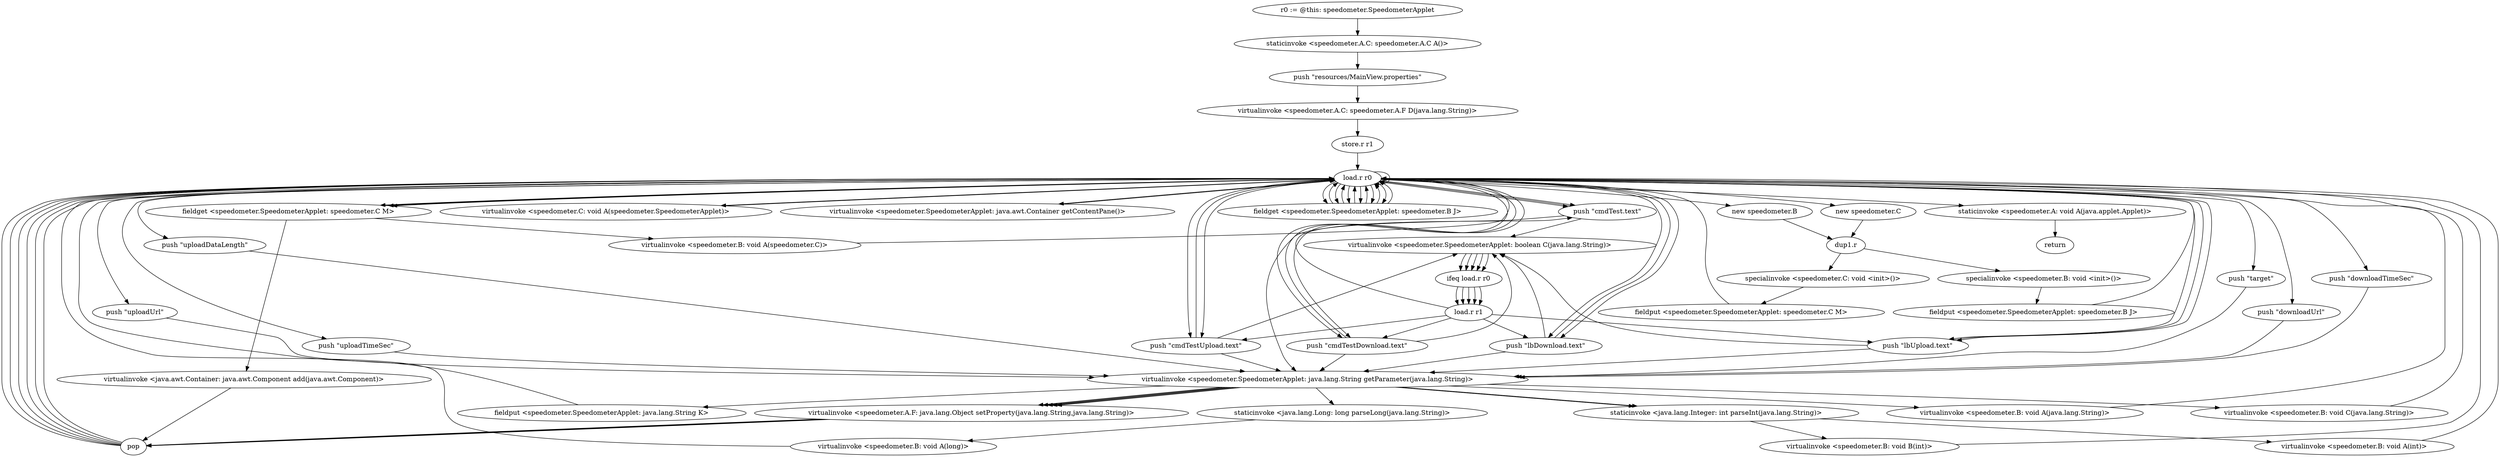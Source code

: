 digraph "" {
    "r0 := @this: speedometer.SpeedometerApplet"
    "staticinvoke <speedometer.A.C: speedometer.A.C A()>"
    "r0 := @this: speedometer.SpeedometerApplet"->"staticinvoke <speedometer.A.C: speedometer.A.C A()>";
    "push \"resources/MainView.properties\""
    "staticinvoke <speedometer.A.C: speedometer.A.C A()>"->"push \"resources/MainView.properties\"";
    "virtualinvoke <speedometer.A.C: speedometer.A.F D(java.lang.String)>"
    "push \"resources/MainView.properties\""->"virtualinvoke <speedometer.A.C: speedometer.A.F D(java.lang.String)>";
    "store.r r1"
    "virtualinvoke <speedometer.A.C: speedometer.A.F D(java.lang.String)>"->"store.r r1";
    "load.r r0"
    "store.r r1"->"load.r r0";
    "push \"cmdTest.text\""
    "load.r r0"->"push \"cmdTest.text\"";
    "virtualinvoke <speedometer.SpeedometerApplet: boolean C(java.lang.String)>"
    "push \"cmdTest.text\""->"virtualinvoke <speedometer.SpeedometerApplet: boolean C(java.lang.String)>";
    "ifeq load.r r0"
    "virtualinvoke <speedometer.SpeedometerApplet: boolean C(java.lang.String)>"->"ifeq load.r r0";
    "load.r r1"
    "ifeq load.r r0"->"load.r r1";
    "load.r r1"->"push \"cmdTest.text\"";
    "push \"cmdTest.text\""->"load.r r0";
    "load.r r0"->"push \"cmdTest.text\"";
    "virtualinvoke <speedometer.SpeedometerApplet: java.lang.String getParameter(java.lang.String)>"
    "push \"cmdTest.text\""->"virtualinvoke <speedometer.SpeedometerApplet: java.lang.String getParameter(java.lang.String)>";
    "virtualinvoke <speedometer.A.F: java.lang.Object setProperty(java.lang.String,java.lang.String)>"
    "virtualinvoke <speedometer.SpeedometerApplet: java.lang.String getParameter(java.lang.String)>"->"virtualinvoke <speedometer.A.F: java.lang.Object setProperty(java.lang.String,java.lang.String)>";
    "pop"
    "virtualinvoke <speedometer.A.F: java.lang.Object setProperty(java.lang.String,java.lang.String)>"->"pop";
    "pop"->"load.r r0";
    "push \"cmdTestUpload.text\""
    "load.r r0"->"push \"cmdTestUpload.text\"";
    "push \"cmdTestUpload.text\""->"virtualinvoke <speedometer.SpeedometerApplet: boolean C(java.lang.String)>";
    "virtualinvoke <speedometer.SpeedometerApplet: boolean C(java.lang.String)>"->"ifeq load.r r0";
    "ifeq load.r r0"->"load.r r1";
    "load.r r1"->"push \"cmdTestUpload.text\"";
    "push \"cmdTestUpload.text\""->"load.r r0";
    "load.r r0"->"push \"cmdTestUpload.text\"";
    "push \"cmdTestUpload.text\""->"virtualinvoke <speedometer.SpeedometerApplet: java.lang.String getParameter(java.lang.String)>";
    "virtualinvoke <speedometer.SpeedometerApplet: java.lang.String getParameter(java.lang.String)>"->"virtualinvoke <speedometer.A.F: java.lang.Object setProperty(java.lang.String,java.lang.String)>";
    "virtualinvoke <speedometer.A.F: java.lang.Object setProperty(java.lang.String,java.lang.String)>"->"pop";
    "pop"->"load.r r0";
    "push \"cmdTestDownload.text\""
    "load.r r0"->"push \"cmdTestDownload.text\"";
    "push \"cmdTestDownload.text\""->"virtualinvoke <speedometer.SpeedometerApplet: boolean C(java.lang.String)>";
    "virtualinvoke <speedometer.SpeedometerApplet: boolean C(java.lang.String)>"->"ifeq load.r r0";
    "ifeq load.r r0"->"load.r r1";
    "load.r r1"->"push \"cmdTestDownload.text\"";
    "push \"cmdTestDownload.text\""->"load.r r0";
    "load.r r0"->"push \"cmdTestDownload.text\"";
    "push \"cmdTestDownload.text\""->"virtualinvoke <speedometer.SpeedometerApplet: java.lang.String getParameter(java.lang.String)>";
    "virtualinvoke <speedometer.SpeedometerApplet: java.lang.String getParameter(java.lang.String)>"->"virtualinvoke <speedometer.A.F: java.lang.Object setProperty(java.lang.String,java.lang.String)>";
    "virtualinvoke <speedometer.A.F: java.lang.Object setProperty(java.lang.String,java.lang.String)>"->"pop";
    "pop"->"load.r r0";
    "push \"lbDownload.text\""
    "load.r r0"->"push \"lbDownload.text\"";
    "push \"lbDownload.text\""->"virtualinvoke <speedometer.SpeedometerApplet: boolean C(java.lang.String)>";
    "virtualinvoke <speedometer.SpeedometerApplet: boolean C(java.lang.String)>"->"ifeq load.r r0";
    "ifeq load.r r0"->"load.r r1";
    "load.r r1"->"push \"lbDownload.text\"";
    "push \"lbDownload.text\""->"load.r r0";
    "load.r r0"->"push \"lbDownload.text\"";
    "push \"lbDownload.text\""->"virtualinvoke <speedometer.SpeedometerApplet: java.lang.String getParameter(java.lang.String)>";
    "virtualinvoke <speedometer.SpeedometerApplet: java.lang.String getParameter(java.lang.String)>"->"virtualinvoke <speedometer.A.F: java.lang.Object setProperty(java.lang.String,java.lang.String)>";
    "virtualinvoke <speedometer.A.F: java.lang.Object setProperty(java.lang.String,java.lang.String)>"->"pop";
    "pop"->"load.r r0";
    "push \"lbUpload.text\""
    "load.r r0"->"push \"lbUpload.text\"";
    "push \"lbUpload.text\""->"virtualinvoke <speedometer.SpeedometerApplet: boolean C(java.lang.String)>";
    "virtualinvoke <speedometer.SpeedometerApplet: boolean C(java.lang.String)>"->"ifeq load.r r0";
    "ifeq load.r r0"->"load.r r1";
    "load.r r1"->"push \"lbUpload.text\"";
    "push \"lbUpload.text\""->"load.r r0";
    "load.r r0"->"push \"lbUpload.text\"";
    "push \"lbUpload.text\""->"virtualinvoke <speedometer.SpeedometerApplet: java.lang.String getParameter(java.lang.String)>";
    "virtualinvoke <speedometer.SpeedometerApplet: java.lang.String getParameter(java.lang.String)>"->"virtualinvoke <speedometer.A.F: java.lang.Object setProperty(java.lang.String,java.lang.String)>";
    "virtualinvoke <speedometer.A.F: java.lang.Object setProperty(java.lang.String,java.lang.String)>"->"pop";
    "pop"->"load.r r0";
    "new speedometer.C"
    "load.r r0"->"new speedometer.C";
    "dup1.r"
    "new speedometer.C"->"dup1.r";
    "specialinvoke <speedometer.C: void <init>()>"
    "dup1.r"->"specialinvoke <speedometer.C: void <init>()>";
    "fieldput <speedometer.SpeedometerApplet: speedometer.C M>"
    "specialinvoke <speedometer.C: void <init>()>"->"fieldput <speedometer.SpeedometerApplet: speedometer.C M>";
    "fieldput <speedometer.SpeedometerApplet: speedometer.C M>"->"load.r r0";
    "fieldget <speedometer.SpeedometerApplet: speedometer.C M>"
    "load.r r0"->"fieldget <speedometer.SpeedometerApplet: speedometer.C M>";
    "fieldget <speedometer.SpeedometerApplet: speedometer.C M>"->"load.r r0";
    "virtualinvoke <speedometer.C: void A(speedometer.SpeedometerApplet)>"
    "load.r r0"->"virtualinvoke <speedometer.C: void A(speedometer.SpeedometerApplet)>";
    "virtualinvoke <speedometer.C: void A(speedometer.SpeedometerApplet)>"->"load.r r0";
    "virtualinvoke <speedometer.SpeedometerApplet: java.awt.Container getContentPane()>"
    "load.r r0"->"virtualinvoke <speedometer.SpeedometerApplet: java.awt.Container getContentPane()>";
    "virtualinvoke <speedometer.SpeedometerApplet: java.awt.Container getContentPane()>"->"load.r r0";
    "load.r r0"->"fieldget <speedometer.SpeedometerApplet: speedometer.C M>";
    "virtualinvoke <java.awt.Container: java.awt.Component add(java.awt.Component)>"
    "fieldget <speedometer.SpeedometerApplet: speedometer.C M>"->"virtualinvoke <java.awt.Container: java.awt.Component add(java.awt.Component)>";
    "virtualinvoke <java.awt.Container: java.awt.Component add(java.awt.Component)>"->"pop";
    "pop"->"load.r r0";
    "new speedometer.B"
    "load.r r0"->"new speedometer.B";
    "new speedometer.B"->"dup1.r";
    "specialinvoke <speedometer.B: void <init>()>"
    "dup1.r"->"specialinvoke <speedometer.B: void <init>()>";
    "fieldput <speedometer.SpeedometerApplet: speedometer.B J>"
    "specialinvoke <speedometer.B: void <init>()>"->"fieldput <speedometer.SpeedometerApplet: speedometer.B J>";
    "fieldput <speedometer.SpeedometerApplet: speedometer.B J>"->"load.r r0";
    "fieldget <speedometer.SpeedometerApplet: speedometer.B J>"
    "load.r r0"->"fieldget <speedometer.SpeedometerApplet: speedometer.B J>";
    "fieldget <speedometer.SpeedometerApplet: speedometer.B J>"->"load.r r0";
    "load.r r0"->"fieldget <speedometer.SpeedometerApplet: speedometer.C M>";
    "virtualinvoke <speedometer.B: void A(speedometer.C)>"
    "fieldget <speedometer.SpeedometerApplet: speedometer.C M>"->"virtualinvoke <speedometer.B: void A(speedometer.C)>";
    "virtualinvoke <speedometer.B: void A(speedometer.C)>"->"load.r r0";
    "load.r r0"->"load.r r0";
    "push \"target\""
    "load.r r0"->"push \"target\"";
    "push \"target\""->"virtualinvoke <speedometer.SpeedometerApplet: java.lang.String getParameter(java.lang.String)>";
    "fieldput <speedometer.SpeedometerApplet: java.lang.String K>"
    "virtualinvoke <speedometer.SpeedometerApplet: java.lang.String getParameter(java.lang.String)>"->"fieldput <speedometer.SpeedometerApplet: java.lang.String K>";
    "fieldput <speedometer.SpeedometerApplet: java.lang.String K>"->"load.r r0";
    "load.r r0"->"fieldget <speedometer.SpeedometerApplet: speedometer.B J>";
    "fieldget <speedometer.SpeedometerApplet: speedometer.B J>"->"load.r r0";
    "push \"downloadUrl\""
    "load.r r0"->"push \"downloadUrl\"";
    "push \"downloadUrl\""->"virtualinvoke <speedometer.SpeedometerApplet: java.lang.String getParameter(java.lang.String)>";
    "virtualinvoke <speedometer.B: void A(java.lang.String)>"
    "virtualinvoke <speedometer.SpeedometerApplet: java.lang.String getParameter(java.lang.String)>"->"virtualinvoke <speedometer.B: void A(java.lang.String)>";
    "virtualinvoke <speedometer.B: void A(java.lang.String)>"->"load.r r0";
    "load.r r0"->"fieldget <speedometer.SpeedometerApplet: speedometer.B J>";
    "fieldget <speedometer.SpeedometerApplet: speedometer.B J>"->"load.r r0";
    "push \"downloadTimeSec\""
    "load.r r0"->"push \"downloadTimeSec\"";
    "push \"downloadTimeSec\""->"virtualinvoke <speedometer.SpeedometerApplet: java.lang.String getParameter(java.lang.String)>";
    "staticinvoke <java.lang.Integer: int parseInt(java.lang.String)>"
    "virtualinvoke <speedometer.SpeedometerApplet: java.lang.String getParameter(java.lang.String)>"->"staticinvoke <java.lang.Integer: int parseInt(java.lang.String)>";
    "virtualinvoke <speedometer.B: void B(int)>"
    "staticinvoke <java.lang.Integer: int parseInt(java.lang.String)>"->"virtualinvoke <speedometer.B: void B(int)>";
    "virtualinvoke <speedometer.B: void B(int)>"->"load.r r0";
    "load.r r0"->"fieldget <speedometer.SpeedometerApplet: speedometer.B J>";
    "fieldget <speedometer.SpeedometerApplet: speedometer.B J>"->"load.r r0";
    "push \"uploadUrl\""
    "load.r r0"->"push \"uploadUrl\"";
    "push \"uploadUrl\""->"virtualinvoke <speedometer.SpeedometerApplet: java.lang.String getParameter(java.lang.String)>";
    "virtualinvoke <speedometer.B: void C(java.lang.String)>"
    "virtualinvoke <speedometer.SpeedometerApplet: java.lang.String getParameter(java.lang.String)>"->"virtualinvoke <speedometer.B: void C(java.lang.String)>";
    "virtualinvoke <speedometer.B: void C(java.lang.String)>"->"load.r r0";
    "load.r r0"->"fieldget <speedometer.SpeedometerApplet: speedometer.B J>";
    "fieldget <speedometer.SpeedometerApplet: speedometer.B J>"->"load.r r0";
    "push \"uploadTimeSec\""
    "load.r r0"->"push \"uploadTimeSec\"";
    "push \"uploadTimeSec\""->"virtualinvoke <speedometer.SpeedometerApplet: java.lang.String getParameter(java.lang.String)>";
    "virtualinvoke <speedometer.SpeedometerApplet: java.lang.String getParameter(java.lang.String)>"->"staticinvoke <java.lang.Integer: int parseInt(java.lang.String)>";
    "virtualinvoke <speedometer.B: void A(int)>"
    "staticinvoke <java.lang.Integer: int parseInt(java.lang.String)>"->"virtualinvoke <speedometer.B: void A(int)>";
    "virtualinvoke <speedometer.B: void A(int)>"->"load.r r0";
    "load.r r0"->"fieldget <speedometer.SpeedometerApplet: speedometer.B J>";
    "fieldget <speedometer.SpeedometerApplet: speedometer.B J>"->"load.r r0";
    "push \"uploadDataLength\""
    "load.r r0"->"push \"uploadDataLength\"";
    "push \"uploadDataLength\""->"virtualinvoke <speedometer.SpeedometerApplet: java.lang.String getParameter(java.lang.String)>";
    "staticinvoke <java.lang.Long: long parseLong(java.lang.String)>"
    "virtualinvoke <speedometer.SpeedometerApplet: java.lang.String getParameter(java.lang.String)>"->"staticinvoke <java.lang.Long: long parseLong(java.lang.String)>";
    "virtualinvoke <speedometer.B: void A(long)>"
    "staticinvoke <java.lang.Long: long parseLong(java.lang.String)>"->"virtualinvoke <speedometer.B: void A(long)>";
    "virtualinvoke <speedometer.B: void A(long)>"->"load.r r0";
    "staticinvoke <speedometer.A: void A(java.applet.Applet)>"
    "load.r r0"->"staticinvoke <speedometer.A: void A(java.applet.Applet)>";
    "return"
    "staticinvoke <speedometer.A: void A(java.applet.Applet)>"->"return";
}
